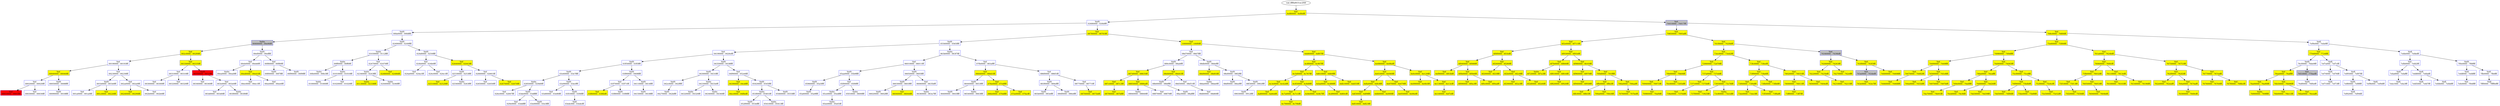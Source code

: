 /* Pid:   4332 */
digraph processtree {
graph [rankdir = "TB"];
vad_fffffa8031ac2f48 -> vad_fffffa80335d01b0
vad_fffffa80335d01b0 [label = "{ Vad \n6ef80000 - 6ef8dfff }"shape = "record" color = "blue" style = "filled" fillcolor = "yellow"];
vad_fffffa80335d01b0 -> vad_fffffa803264e540
vad_fffffa803264e540 [label = "{ VadS\n02680000 - 026bffff }"shape = "record" color = "blue" style = "filled" fillcolor = "white"];
vad_fffffa803264e540 -> vad_fffffa80331302c0
vad_fffffa80331302c0 [label = "{ VadS\n00fa0000 - 00fdffff }"shape = "record" color = "blue" style = "filled" fillcolor = "white"];
vad_fffffa80331302c0 -> vad_fffffa80315e52a0
vad_fffffa80315e52a0 [label = "{ Vadm\n00400000 - 00e96fff }"shape = "record" color = "blue" style = "filled" fillcolor = "gray"];
vad_fffffa80315e52a0 -> vad_fffffa80316a3010
vad_fffffa80316a3010 [label = "{ Vad \n002c0000 - 002f0fff }"shape = "record" color = "blue" style = "filled" fillcolor = "yellow"];
vad_fffffa80316a3010 -> vad_fffffa8031857420
vad_fffffa8031857420 [label = "{ Vad \n00190000 - 00193fff }"shape = "record" color = "blue" style = "filled" fillcolor = "white"];
vad_fffffa8031857420 -> vad_fffffa80326f36c0
vad_fffffa80326f36c0 [label = "{ Vad \n00040000 - 00040fff }"shape = "record" color = "blue" style = "filled" fillcolor = "yellow"];
vad_fffffa80326f36c0 -> vad_fffffa803143fb50
vad_fffffa803143fb50 [label = "{ Vad \n00020000 - 00020fff }"shape = "record" color = "blue" style = "filled" fillcolor = "white"];
vad_fffffa803143fb50 -> vad_fffffa803208b340
vad_fffffa803208b340 [label = "{ Vad \n00010000 - 0001ffff }"shape = "record" color = "blue" style = "filled" fillcolor = "red"];
vad_fffffa803143fb50 -> vad_fffffa803217d8a0
vad_fffffa803217d8a0 [label = "{ Vad \n00030000 - 00030fff }"shape = "record" color = "blue" style = "filled" fillcolor = "white"];
vad_fffffa80326f36c0 -> vad_fffffa80328dbab0
vad_fffffa80328dbab0 [label = "{ VadS\n00050000 - 0008ffff }"shape = "record" color = "blue" style = "filled" fillcolor = "white"];
vad_fffffa80328dbab0 -> vad_fffffa80325c2530
vad_fffffa80325c2530 [label = "{ VadS\n00090000 - 0018ffff }"shape = "record" color = "blue" style = "filled" fillcolor = "white"];
vad_fffffa8031857420 -> vad_fffffa80327c6010
vad_fffffa80327c6010 [label = "{ Vad \n00230000 - 00230fff }"shape = "record" color = "blue" style = "filled" fillcolor = "white"];
vad_fffffa80327c6010 -> vad_fffffa8031489ca0
vad_fffffa8031489ca0 [label = "{ VadS\n001b0000 - 001b0fff }"shape = "record" color = "blue" style = "filled" fillcolor = "white"];
vad_fffffa8031489ca0 -> vad_fffffa803130c140
vad_fffffa803130c140 [label = "{ Vad \n001a0000 - 001a0fff }"shape = "record" color = "blue" style = "filled" fillcolor = "white"];
vad_fffffa8031489ca0 -> vad_fffffa80320cab30
vad_fffffa80320cab30 [label = "{ Vad \n001c0000 - 00226fff }"shape = "record" color = "blue" style = "filled" fillcolor = "yellow"];
vad_fffffa80327c6010 -> vad_fffffa80311cf5f0
vad_fffffa80311cf5f0 [label = "{ Vad \n002a0000 - 002a0fff }"shape = "record" color = "blue" style = "filled" fillcolor = "white"];
vad_fffffa80311cf5f0 -> vad_fffffa80323ca7d0
vad_fffffa80323ca7d0 [label = "{ Vad \n00240000 - 00290fff }"shape = "record" color = "blue" style = "filled" fillcolor = "yellow"];
vad_fffffa80311cf5f0 -> vad_fffffa80317d8970
vad_fffffa80317d8970 [label = "{ Vad \n002b0000 - 002b0fff }"shape = "record" color = "blue" style = "filled" fillcolor = "white"];
vad_fffffa80316a3010 -> vad_fffffa80311adf80
vad_fffffa80311adf80 [label = "{ Vad \n00330000 - 00335fff }"shape = "record" color = "blue" style = "filled" fillcolor = "yellow"];
vad_fffffa80311adf80 -> vad_fffffa8032821f80
vad_fffffa8032821f80 [label = "{ Vad \n00310000 - 00310fff }"shape = "record" color = "blue" style = "filled" fillcolor = "white"];
vad_fffffa8032821f80 -> vad_fffffa803355c9d0
vad_fffffa803355c9d0 [label = "{ Vad \n00300000 - 00300fff }"shape = "record" color = "blue" style = "filled" fillcolor = "white"];
vad_fffffa8032821f80 -> vad_fffffa803326de90
vad_fffffa803326de90 [label = "{ Vad \n00320000 - 00320fff }"shape = "record" color = "blue" style = "filled" fillcolor = "white"];
vad_fffffa80311adf80 -> vad_fffffa803255b2a0
vad_fffffa803255b2a0 [label = "{ VadS\n00350000 - 003cffff }"shape = "record" color = "blue" style = "filled" fillcolor = "red"];
vad_fffffa803255b2a0 -> vad_fffffa8031f10a80
vad_fffffa8031f10a80 [label = "{ Vad \n00340000 - 00340fff }"shape = "record" color = "blue" style = "filled" fillcolor = "white"];
vad_fffffa803255b2a0 -> vad_fffffa803140d660
vad_fffffa803140d660 [label = "{ Vad \n003e0000 - 003e0fff }"shape = "record" color = "blue" style = "filled" fillcolor = "white"];
vad_fffffa803140d660 -> vad_fffffa803146fa60
vad_fffffa803146fa60 [label = "{ Vad \n003d0000 - 003d0fff }"shape = "record" color = "blue" style = "filled" fillcolor = "white"];
vad_fffffa803140d660 -> vad_fffffa80314f8f70
vad_fffffa80314f8f70 [label = "{ Vadm\n003f0000 - 003f0fff }"shape = "record" color = "blue" style = "filled" fillcolor = "white"];
vad_fffffa80315e52a0 -> vad_fffffa80325ef500
vad_fffffa80325ef500 [label = "{ VadS\n00ef0000 - 00efffff }"shape = "record" color = "blue" style = "filled" fillcolor = "white"];
vad_fffffa80325ef500 -> vad_fffffa80337b2bd0
vad_fffffa80337b2bd0 [label = "{ Vad \n00eb0000 - 00eb6fff }"shape = "record" color = "blue" style = "filled" fillcolor = "white"];
vad_fffffa80337b2bd0 -> vad_fffffa803378d280
vad_fffffa803378d280 [label = "{ Vadm\n00ea0000 - 00ea0fff }"shape = "record" color = "blue" style = "filled" fillcolor = "white"];
vad_fffffa80337b2bd0 -> vad_fffffa8032ee7120
vad_fffffa8032ee7120 [label = "{ Vad \n00ed0000 - 00ed1fff }"shape = "record" color = "blue" style = "filled" fillcolor = "yellow"];
vad_fffffa8032ee7120 -> vad_fffffa80323e8010
vad_fffffa80323e8010 [label = "{ Vad \n00ec0000 - 00ec1fff }"shape = "record" color = "blue" style = "filled" fillcolor = "white"];
vad_fffffa8032ee7120 -> vad_fffffa80313f5d50
vad_fffffa80313f5d50 [label = "{ Vad \n00ee0000 - 00ee0fff }"shape = "record" color = "blue" style = "filled" fillcolor = "white"];
vad_fffffa80325ef500 -> vad_fffffa803141d700
vad_fffffa803141d700 [label = "{ Vad \n00f80000 - 00f80fff }"shape = "record" color = "blue" style = "filled" fillcolor = "white"];
vad_fffffa803141d700 -> vad_fffffa80328365a0
vad_fffffa80328365a0 [label = "{ VadS\n00f00000 - 00f7ffff }"shape = "record" color = "blue" style = "filled" fillcolor = "white"];
vad_fffffa803141d700 -> vad_fffffa8031aaf890
vad_fffffa8031aaf890 [label = "{ VadS\n00f90000 - 00f9ffff }"shape = "record" color = "blue" style = "filled" fillcolor = "white"];
vad_fffffa80331302c0 -> vad_fffffa8031e3d260
vad_fffffa8031e3d260 [label = "{ VadS\n02490000 - 0249ffff }"shape = "record" color = "blue" style = "filled" fillcolor = "white"];
vad_fffffa8031e3d260 -> vad_fffffa80321aa500
vad_fffffa80321aa500 [label = "{ Vadm\n01030000 - 0112ffff }"shape = "record" color = "blue" style = "filled" fillcolor = "white"];
vad_fffffa80321aa500 -> vad_fffffa80326b5be0
vad_fffffa80326b5be0 [label = "{ Vadm\n00ff0000 - 00ff0fff }"shape = "record" color = "blue" style = "filled" fillcolor = "white"];
vad_fffffa80326b5be0 -> vad_fffffa8032460230
vad_fffffa8032460230 [label = "{ Vadm\n00fe0000 - 00fe3fff }"shape = "record" color = "blue" style = "filled" fillcolor = "white"];
vad_fffffa80326b5be0 -> vad_fffffa8032b7cb70
vad_fffffa8032b7cb70 [label = "{ Vadm\n01010000 - 01010fff }"shape = "record" color = "blue" style = "filled" fillcolor = "white"];
vad_fffffa8032b7cb70 -> vad_fffffa8032a0acb0
vad_fffffa8032a0acb0 [label = "{ Vadm\n01000000 - 01000fff }"shape = "record" color = "blue" style = "filled" fillcolor = "white"];
vad_fffffa8032b7cb70 -> vad_fffffa80339164f0
vad_fffffa80339164f0 [label = "{ Vad \n01020000 - 01020fff }"shape = "record" color = "blue" style = "filled" fillcolor = "white"];
vad_fffffa80321aa500 -> vad_fffffa8032022c30
vad_fffffa8032022c30 [label = "{ Vad \n02470000 - 02470fff }"shape = "record" color = "blue" style = "filled" fillcolor = "white"];
vad_fffffa8032022c30 -> vad_fffffa80333cd350
vad_fffffa80333cd350 [label = "{ Vadm\n02340000 - 0243ffff }"shape = "record" color = "blue" style = "filled" fillcolor = "white"];
vad_fffffa80333cd350 -> vad_fffffa80323e2d60
vad_fffffa80323e2d60 [label = "{ Vadm\n01130000 - 02338fff }"shape = "record" color = "blue" style = "filled" fillcolor = "yellow"];
vad_fffffa80333cd350 -> vad_fffffa8033290dd0
vad_fffffa8033290dd0 [label = "{ Vadm\n02440000 - 0246ffff }"shape = "record" color = "blue" style = "filled" fillcolor = "white"];
vad_fffffa8032022c30 -> vad_fffffa8031209680
vad_fffffa8031209680 [label = "{ Vad \n02480000 - 02486fff }"shape = "record" color = "blue" style = "filled" fillcolor = "yellow"];
vad_fffffa8031e3d260 -> vad_fffffa803179df30
vad_fffffa803179df30 [label = "{ VadS\n024d0000 - 0250ffff }"shape = "record" color = "blue" style = "filled" fillcolor = "white"];
vad_fffffa803179df30 -> vad_fffffa80321800a0
vad_fffffa80321800a0 [label = "{ Vad \n024b0000 - 024b0fff }"shape = "record" color = "blue" style = "filled" fillcolor = "white"];
vad_fffffa80321800a0 -> vad_fffffa80338f0a30
vad_fffffa80338f0a30 [label = "{ Vad \n024a0000 - 024a1fff }"shape = "record" color = "blue" style = "filled" fillcolor = "white"];
vad_fffffa80321800a0 -> vad_fffffa8032180250
vad_fffffa8032180250 [label = "{ Vad \n024c0000 - 024c1fff }"shape = "record" color = "blue" style = "filled" fillcolor = "white"];
vad_fffffa803179df30 -> vad_fffffa80326b4010
vad_fffffa80326b4010 [label = "{ Vad \n02640000 - 02643fff }"shape = "record" color = "blue" style = "filled" fillcolor = "yellow"];
vad_fffffa80326b4010 -> vad_fffffa8031842b70
vad_fffffa8031842b70 [label = "{ VadS\n02530000 - 0253ffff }"shape = "record" color = "blue" style = "filled" fillcolor = "white"];
vad_fffffa8031842b70 -> vad_fffffa8032615170
vad_fffffa8032615170 [label = "{ Vad \n02510000 - 02528fff }"shape = "record" color = "blue" style = "filled" fillcolor = "yellow"];
vad_fffffa8031842b70 -> vad_fffffa8031f00670
vad_fffffa8031f00670 [label = "{ Vadm\n02540000 - 0263ffff }"shape = "record" color = "blue" style = "filled" fillcolor = "white"];
vad_fffffa80326b4010 -> vad_fffffa8032180010
vad_fffffa8032180010 [label = "{ Vad \n02660000 - 02661fff }"shape = "record" color = "blue" style = "filled" fillcolor = "white"];
vad_fffffa8032180010 -> vad_fffffa80318543b0
vad_fffffa80318543b0 [label = "{ Vad \n02650000 - 02650fff }"shape = "record" color = "blue" style = "filled" fillcolor = "white"];
vad_fffffa8032180010 -> vad_fffffa8031ae9560
vad_fffffa8031ae9560 [label = "{ Vad \n02670000 - 02670fff }"shape = "record" color = "blue" style = "filled" fillcolor = "yellow"];
vad_fffffa803264e540 -> vad_fffffa8033377e60
vad_fffffa8033377e60 [label = "{ Vad \n08780000 - 08783fff }"shape = "record" color = "blue" style = "filled" fillcolor = "yellow"];
vad_fffffa8033377e60 -> vad_fffffa803336ba90
vad_fffffa803336ba90 [label = "{ VadS\n05560000 - 0565ffff }"shape = "record" color = "blue" style = "filled" fillcolor = "white"];
vad_fffffa803336ba90 -> vad_fffffa8032f0a710
vad_fffffa8032f0a710 [label = "{ Vad \n04190000 - 0426efff }"shape = "record" color = "blue" style = "filled" fillcolor = "white"];
vad_fffffa8032f0a710 -> vad_fffffa8031e53a50
vad_fffffa8031e53a50 [label = "{ VadS\n03f50000 - 03f5ffff }"shape = "record" color = "blue" style = "filled" fillcolor = "white"];
vad_fffffa8031e53a50 -> vad_fffffa8032741500
vad_fffffa8032741500 [label = "{ VadS\n03e40000 - 03e7ffff }"shape = "record" color = "blue" style = "filled" fillcolor = "white"];
vad_fffffa8032741500 -> vad_fffffa8033962640
vad_fffffa8033962640 [label = "{ Vadm\n02850000 - 029d0fff }"shape = "record" color = "blue" style = "filled" fillcolor = "white"];
vad_fffffa8033962640 -> vad_fffffa8031ff3700
vad_fffffa8031ff3700 [label = "{ Vad \n026c0000 - 02847fff }"shape = "record" color = "blue" style = "filled" fillcolor = "white"];
vad_fffffa8033962640 -> vad_fffffa803208a560
vad_fffffa803208a560 [label = "{ VadS\n03de0000 - 03dfffff }"shape = "record" color = "blue" style = "filled" fillcolor = "white"];
vad_fffffa803208a560 -> vad_fffffa803273b440
vad_fffffa803273b440 [label = "{ Vad \n029e0000 - 03ddffff }"shape = "record" color = "blue" style = "filled" fillcolor = "white"];
vad_fffffa803208a560 -> vad_fffffa80326b7860
vad_fffffa80326b7860 [label = "{ VadS\n03e00000 - 03e3ffff }"shape = "record" color = "blue" style = "filled" fillcolor = "white"];
vad_fffffa8032741500 -> vad_fffffa803277a660
vad_fffffa803277a660 [label = "{ VadS\n03e90000 - 03ecffff }"shape = "record" color = "blue" style = "filled" fillcolor = "white"];
vad_fffffa803277a660 -> vad_fffffa80334b67b0
vad_fffffa80334b67b0 [label = "{ Vad \n03e80000 - 03e80fff }"shape = "record" color = "blue" style = "filled" fillcolor = "white"];
vad_fffffa803277a660 -> vad_fffffa8033356110
vad_fffffa8033356110 [label = "{ VadS\n03f10000 - 03f4ffff }"shape = "record" color = "blue" style = "filled" fillcolor = "white"];
vad_fffffa8033356110 -> vad_fffffa80334acf70
vad_fffffa80334acf70 [label = "{ Vadl\n03edc000 - 03edcfff }"shape = "record" color = "blue" style = "filled" fillcolor = "white"];
vad_fffffa8031e53a50 -> vad_fffffa8032042070
vad_fffffa8032042070 [label = "{ VadS\n03f90000 - 0408ffff }"shape = "record" color = "blue" style = "filled" fillcolor = "white"];
vad_fffffa8032042070 -> vad_fffffa8031ae79d0
vad_fffffa8031ae79d0 [label = "{ Vad \n03f70000 - 03f71fff }"shape = "record" color = "blue" style = "filled" fillcolor = "white"];
vad_fffffa8031ae79d0 -> vad_fffffa8031209c20
vad_fffffa8031209c20 [label = "{ Vad \n03f60000 - 03f6bfff }"shape = "record" color = "blue" style = "filled" fillcolor = "yellow"];
vad_fffffa8031ae79d0 -> vad_fffffa80331ef890
vad_fffffa80331ef890 [label = "{ VadS\n03f80000 - 03f8ffff }"shape = "record" color = "blue" style = "filled" fillcolor = "white"];
vad_fffffa8032042070 -> vad_fffffa80315f7740
vad_fffffa80315f7740 [label = "{ VadS\n04110000 - 0414ffff }"shape = "record" color = "blue" style = "filled" fillcolor = "white"];
vad_fffffa80315f7740 -> vad_fffffa80323d88b0
vad_fffffa80323d88b0 [label = "{ VadS\n04150000 - 0418ffff }"shape = "record" color = "blue" style = "filled" fillcolor = "white"];
vad_fffffa8032f0a710 -> vad_fffffa8032430520
vad_fffffa8032430520 [label = "{ VadS\n04350000 - 0438ffff }"shape = "record" color = "blue" style = "filled" fillcolor = "white"];
vad_fffffa8032430520 -> vad_fffffa80328e9130
vad_fffffa80328e9130 [label = "{ VadS\n04300000 - 0431ffff }"shape = "record" color = "blue" style = "filled" fillcolor = "white"];
vad_fffffa80328e9130 -> vad_fffffa8031821380
vad_fffffa8031821380 [label = "{ VadS\n042c0000 - 042fffff }"shape = "record" color = "blue" style = "filled" fillcolor = "white"];
vad_fffffa8031821380 -> vad_fffffa8032825fc0
vad_fffffa8032825fc0 [label = "{ VadS\n04270000 - 042bffff }"shape = "record" color = "blue" style = "filled" fillcolor = "white"];
vad_fffffa80328e9130 -> vad_fffffa80321b8520
vad_fffffa80321b8520 [label = "{ Vadm\n04330000 - 0433efff }"shape = "record" color = "blue" style = "filled" fillcolor = "white"];
vad_fffffa80321b8520 -> vad_fffffa80325e0620
vad_fffffa80325e0620 [label = "{ Vadm\n04320000 - 04320fff }"shape = "record" color = "blue" style = "filled" fillcolor = "white"];
vad_fffffa80321b8520 -> vad_fffffa8031aca530
vad_fffffa8031aca530 [label = "{ Vadm\n04340000 - 04340fff }"shape = "record" color = "blue" style = "filled" fillcolor = "white"];
vad_fffffa8032430520 -> vad_fffffa8033937890
vad_fffffa8033937890 [label = "{ Vad \n04f90000 - 052e6fff }"shape = "record" color = "blue" style = "filled" fillcolor = "white"];
vad_fffffa8033937890 -> vad_fffffa8033f849d0
vad_fffffa8033f849d0 [label = "{ Vad \n04390000 - 04cbffff }"shape = "record" color = "blue" style = "filled" fillcolor = "yellow"];
vad_fffffa8033f849d0 -> vad_fffffa8032178160
vad_fffffa8032178160 [label = "{ Vad \n04cc0000 - 04f8efff }"shape = "record" color = "blue" style = "filled" fillcolor = "yellow"];
vad_fffffa8033937890 -> vad_fffffa80332f2d00
vad_fffffa80332f2d00 [label = "{ VadS\n05420000 - 0545ffff }"shape = "record" color = "blue" style = "filled" fillcolor = "white"];
vad_fffffa80332f2d00 -> vad_fffffa80327c4a60
vad_fffffa80327c4a60 [label = "{ Vadm\n053f0000 - 05401fff }"shape = "record" color = "blue" style = "filled" fillcolor = "white"];
vad_fffffa80327c4a60 -> vad_fffffa803100bba0
vad_fffffa803100bba0 [label = "{ VadS\n052f0000 - 053effff }"shape = "record" color = "blue" style = "filled" fillcolor = "white"];
vad_fffffa80327c4a60 -> vad_fffffa8031e9be10
vad_fffffa8031e9be10 [label = "{ Vadm\n05410000 - 05413fff }"shape = "record" color = "blue" style = "filled" fillcolor = "white"];
vad_fffffa80332f2d00 -> vad_fffffa80332beca0
vad_fffffa80332beca0 [label = "{ VadS\n05460000 - 0555ffff }"shape = "record" color = "blue" style = "filled" fillcolor = "white"];
vad_fffffa803336ba90 -> vad_fffffa803203b380
vad_fffffa803203b380 [label = "{ Vadm\n063b0000 - 063f7fff }"shape = "record" color = "blue" style = "filled" fillcolor = "white"];
vad_fffffa803203b380 -> vad_fffffa8031ae7940
vad_fffffa8031ae7940 [label = "{ Vad \n06010000 - 06011fff }"shape = "record" color = "blue" style = "filled" fillcolor = "white"];
vad_fffffa8031ae7940 -> vad_fffffa8031f0f3c0
vad_fffffa8031f0f3c0 [label = "{ VadS\n05aa0000 - 05b9ffff }"shape = "record" color = "blue" style = "filled" fillcolor = "white"];
vad_fffffa8031f0f3c0 -> vad_fffffa8032572840
vad_fffffa8032572840 [label = "{ VadS\n05960000 - 05a5ffff }"shape = "record" color = "blue" style = "filled" fillcolor = "white"];
vad_fffffa8032572840 -> vad_fffffa8032972be0
vad_fffffa8032972be0 [label = "{ VadS\n05a60000 - 05a9ffff }"shape = "record" color = "blue" style = "filled" fillcolor = "white"];
vad_fffffa8031f0f3c0 -> vad_fffffa80320f7510
vad_fffffa80320f7510 [label = "{ Vad \n05f00000 - 05f0ffff }"shape = "record" color = "blue" style = "filled" fillcolor = "white"];
vad_fffffa80320f7510 -> vad_fffffa8033291090
vad_fffffa8033291090 [label = "{ Vadm\n05ce0000 - 05edffff }"shape = "record" color = "blue" style = "filled" fillcolor = "white"];
vad_fffffa8033291090 -> vad_fffffa8032473d30
vad_fffffa8032473d30 [label = "{ Vadm\n05ee0000 - 05ef1fff }"shape = "record" color = "blue" style = "filled" fillcolor = "white"];
vad_fffffa80320f7510 -> vad_fffffa80326ab690
vad_fffffa80326ab690 [label = "{ Vadm\n05f10000 - 0600ffff }"shape = "record" color = "blue" style = "filled" fillcolor = "white"];
vad_fffffa8031ae7940 -> vad_fffffa80326d3190
vad_fffffa80326d3190 [label = "{ VadS\n06050000 - 0605ffff }"shape = "record" color = "blue" style = "filled" fillcolor = "white"];
vad_fffffa80326d3190 -> vad_fffffa80324296e0
vad_fffffa80324296e0 [label = "{ VadS\n06030000 - 0603ffff }"shape = "record" color = "blue" style = "filled" fillcolor = "white"];
vad_fffffa80324296e0 -> vad_fffffa8033441d50
vad_fffffa8033441d50 [label = "{ VadS\n06020000 - 0602ffff }"shape = "record" color = "blue" style = "filled" fillcolor = "white"];
vad_fffffa80324296e0 -> vad_fffffa80315bbb50
vad_fffffa80315bbb50 [label = "{ Vad \n06040000 - 06044fff }"shape = "record" color = "blue" style = "filled" fillcolor = "yellow"];
vad_fffffa80326d3190 -> vad_fffffa8033823c60
vad_fffffa8033823c60 [label = "{ Vad \n06060000 - 0635bfff }"shape = "record" color = "blue" style = "filled" fillcolor = "white"];
vad_fffffa8033823c60 -> vad_fffffa803117e010
vad_fffffa803117e010 [label = "{ Vadm\n06360000 - 063a7fff }"shape = "record" color = "blue" style = "filled" fillcolor = "white"];
vad_fffffa803203b380 -> vad_fffffa8033923640
vad_fffffa8033923640 [label = "{ Vad \n07fb0000 - 083affff }"shape = "record" color = "blue" style = "filled" fillcolor = "white"];
vad_fffffa8033923640 -> vad_fffffa8031aabd30
vad_fffffa8031aabd30 [label = "{ Vad \n06640000 - 066d1fff }"shape = "record" color = "blue" style = "filled" fillcolor = "yellow"];
vad_fffffa8031aabd30 -> vad_fffffa80326e9640
vad_fffffa80326e9640 [label = "{ VadS\n06440000 - 0653ffff }"shape = "record" color = "blue" style = "filled" fillcolor = "white"];
vad_fffffa80326e9640 -> vad_fffffa80331b9cd0
vad_fffffa80331b9cd0 [label = "{ VadS\n06400000 - 0643ffff }"shape = "record" color = "blue" style = "filled" fillcolor = "white"];
vad_fffffa80326e9640 -> vad_fffffa803274e870
vad_fffffa803274e870 [label = "{ Vadm\n06540000 - 0663ffff }"shape = "record" color = "blue" style = "filled" fillcolor = "white"];
vad_fffffa8031aabd30 -> vad_fffffa8032170da0
vad_fffffa8032170da0 [label = "{ Vad \n076e0000 - 07edffff }"shape = "record" color = "blue" style = "filled" fillcolor = "yellow"];
vad_fffffa8032170da0 -> vad_fffffa8032170e30
vad_fffffa8032170e30 [label = "{ Vad \n066e0000 - 076dffff }"shape = "record" color = "blue" style = "filled" fillcolor = "yellow"];
vad_fffffa8032170da0 -> vad_fffffa8032170d10
vad_fffffa8032170d10 [label = "{ Vad \n07ee0000 - 07facfff }"shape = "record" color = "blue" style = "filled" fillcolor = "yellow"];
vad_fffffa8033923640 -> vad_fffffa8032475cf0
vad_fffffa8032475cf0 [label = "{ Vad \n086f0000 - 086f1fff }"shape = "record" color = "blue" style = "filled" fillcolor = "white"];
vad_fffffa8032475cf0 -> vad_fffffa8031720c60
vad_fffffa8031720c60 [label = "{ VadS\n083f0000 - 084effff }"shape = "record" color = "blue" style = "filled" fillcolor = "white"];
vad_fffffa8031720c60 -> vad_fffffa80331f3840
vad_fffffa80331f3840 [label = "{ VadS\n083b0000 - 083effff }"shape = "record" color = "blue" style = "filled" fillcolor = "white"];
vad_fffffa8031720c60 -> vad_fffffa8031adda60
vad_fffffa8031adda60 [label = "{ VadS\n084f0000 - 086effff }"shape = "record" color = "blue" style = "filled" fillcolor = "white"];
vad_fffffa8032475cf0 -> vad_fffffa8031e5ac00
vad_fffffa8031e5ac00 [label = "{ Vad \n08770000 - 08771fff }"shape = "record" color = "blue" style = "filled" fillcolor = "white"];
vad_fffffa8031e5ac00 -> vad_fffffa80325cde50
vad_fffffa80325cde50 [label = "{ Vad \n08700000 - 0875bfff }"shape = "record" color = "blue" style = "filled" fillcolor = "yellow"];
vad_fffffa8033377e60 -> vad_fffffa8033398260
vad_fffffa8033398260 [label = "{ Vad \n10000000 - 100f0fff }"shape = "record" color = "blue" style = "filled" fillcolor = "yellow"];
vad_fffffa8033398260 -> vad_fffffa8031f17e50
vad_fffffa8031f17e50 [label = "{ Vad \n08d70000 - 08d7ffff }"shape = "record" color = "blue" style = "filled" fillcolor = "white"];
vad_fffffa8031f17e50 -> vad_fffffa8031ac1430
vad_fffffa8031ac1430 [label = "{ VadS\n089c0000 - 08abffff }"shape = "record" color = "blue" style = "filled" fillcolor = "white"];
vad_fffffa8031ac1430 -> vad_fffffa80320e1860
vad_fffffa80320e1860 [label = "{ Vad \n087d0000 - 08835fff }"shape = "record" color = "blue" style = "filled" fillcolor = "yellow"];
vad_fffffa80320e1860 -> vad_fffffa8031adb0e0
vad_fffffa8031adb0e0 [label = "{ Vad \n087c0000 - 087c3fff }"shape = "record" color = "blue" style = "filled" fillcolor = "yellow"];
vad_fffffa8031adb0e0 -> vad_fffffa80324b2160
vad_fffffa80324b2160 [label = "{ Vad \n08790000 - 087bffff }"shape = "record" color = "blue" style = "filled" fillcolor = "yellow"];
vad_fffffa80320e1860 -> vad_fffffa80338137a0
vad_fffffa80338137a0 [label = "{ Vad \n08850000 - 0886afff }"shape = "record" color = "blue" style = "filled" fillcolor = "yellow"];
vad_fffffa80338137a0 -> vad_fffffa80316d0590
vad_fffffa80316d0590 [label = "{ Vadm\n08840000 - 08840fff }"shape = "record" color = "blue" style = "filled" fillcolor = "white"];
vad_fffffa80338137a0 -> vad_fffffa803257f760
vad_fffffa803257f760 [label = "{ Vad \n08870000 - 08870fff }"shape = "record" color = "blue" style = "filled" fillcolor = "white"];
vad_fffffa8031ac1430 -> vad_fffffa803145c4c0
vad_fffffa803145c4c0 [label = "{ Vad \n08d40000 - 08d41fff }"shape = "record" color = "blue" style = "filled" fillcolor = "yellow"];
vad_fffffa803145c4c0 -> vad_fffffa803326d7a0
vad_fffffa803326d7a0 [label = "{ VadS\n08b00000 - 08bfffff }"shape = "record" color = "blue" style = "filled" fillcolor = "white"];
vad_fffffa803326d7a0 -> vad_fffffa8031603960
vad_fffffa8031603960 [label = "{ VadS\n08ac0000 - 08afffff }"shape = "record" color = "blue" style = "filled" fillcolor = "white"];
vad_fffffa803145c4c0 -> vad_fffffa80320a6520
vad_fffffa80320a6520 [label = "{ Vad \n08d50000 - 08d51fff }"shape = "record" color = "blue" style = "filled" fillcolor = "white"];
vad_fffffa80320a6520 -> vad_fffffa803180d750
vad_fffffa803180d750 [label = "{ Vad \n08d60000 - 08d60fff }"shape = "record" color = "blue" style = "filled" fillcolor = "white"];
vad_fffffa8031f17e50 -> vad_fffffa8032559bb0
vad_fffffa8032559bb0 [label = "{ VadS\n08db0000 - 08deffff }"shape = "record" color = "blue" style = "filled" fillcolor = "white"];
vad_fffffa8032559bb0 -> vad_fffffa8033488d80
vad_fffffa8033488d80 [label = "{ Vad \n08d90000 - 08d93fff }"shape = "record" color = "blue" style = "filled" fillcolor = "yellow"];
vad_fffffa8033488d80 -> vad_fffffa8033428ee0
vad_fffffa8033428ee0 [label = "{ Vadm\n08da0000 - 08da0fff }"shape = "record" color = "blue" style = "filled" fillcolor = "white"];
vad_fffffa8032559bb0 -> vad_fffffa8033914520
vad_fffffa8033914520 [label = "{ VadS\n08ef0000 - 08f2ffff }"shape = "record" color = "blue" style = "filled" fillcolor = "white"];
vad_fffffa8033914520 -> vad_fffffa8033156760
vad_fffffa8033156760 [label = "{ VadS\n08df0000 - 08eeffff }"shape = "record" color = "blue" style = "filled" fillcolor = "white"];
vad_fffffa8033914520 -> vad_fffffa8033847310
vad_fffffa8033847310 [label = "{ VadS\n08f30000 - 0902ffff }"shape = "record" color = "blue" style = "filled" fillcolor = "white"];
vad_fffffa8033847310 -> vad_fffffa80321214e0
vad_fffffa80321214e0 [label = "{ VadS\n09030000 - 0912ffff }"shape = "record" color = "blue" style = "filled" fillcolor = "white"];
vad_fffffa8033398260 -> vad_fffffa80331b8890
vad_fffffa80331b8890 [label = "{ Vad \n6dd60000 - 6df07fff }"shape = "record" color = "blue" style = "filled" fillcolor = "yellow"];
vad_fffffa80331b8890 -> vad_fffffa80320af560
vad_fffffa80320af560 [label = "{ Vad \n6c8f0000 - 6c907fff }"shape = "record" color = "blue" style = "filled" fillcolor = "yellow"];
vad_fffffa80320af560 -> vad_fffffa803365d160
vad_fffffa803365d160 [label = "{ Vad \n6c5d0000 - 6c767fff }"shape = "record" color = "blue" style = "filled" fillcolor = "yellow"];
vad_fffffa803365d160 -> vad_fffffa8032824e20
vad_fffffa8032824e20 [label = "{ Vad \n6c3e0000 - 6c42dfff }"shape = "record" color = "blue" style = "filled" fillcolor = "yellow"];
vad_fffffa8032824e20 -> vad_fffffa8033049a60
vad_fffffa8033049a60 [label = "{ Vad \n4a800000 - 4a8ebfff }"shape = "record" color = "blue" style = "filled" fillcolor = "yellow"];
vad_fffffa803365d160 -> vad_fffffa80315f9d70
vad_fffffa80315f9d70 [label = "{ Vad \n6c850000 - 6c8d8fff }"shape = "record" color = "blue" style = "filled" fillcolor = "yellow"];
vad_fffffa80315f9d70 -> vad_fffffa80315e9cb0
vad_fffffa80315e9cb0 [label = "{ Vad \n6c7a0000 - 6c7c1fff }"shape = "record" color = "blue" style = "filled" fillcolor = "yellow"];
vad_fffffa80315e9cb0 -> vad_fffffa803206c290
vad_fffffa803206c290 [label = "{ Vad \n6c790000 - 6c79bfff }"shape = "record" color = "blue" style = "filled" fillcolor = "yellow"];
vad_fffffa80315f9d70 -> vad_fffffa8031e971d0
vad_fffffa8031e971d0 [label = "{ Vad \n6c8e0000 - 6c8e7fff }"shape = "record" color = "blue" style = "filled" fillcolor = "yellow"];
vad_fffffa80320af560 -> vad_fffffa80324afa50
vad_fffffa80324afa50 [label = "{ Vad \n6d610000 - 6db0ffff }"shape = "record" color = "blue" style = "filled" fillcolor = "yellow"];
vad_fffffa80324afa50 -> vad_fffffa803219c2d0
vad_fffffa803219c2d0 [label = "{ Vad \n6cba0000 - 6cd88fff }"shape = "record" color = "blue" style = "filled" fillcolor = "yellow"];
vad_fffffa803219c2d0 -> vad_fffffa80320c6330
vad_fffffa80320c6330 [label = "{ Vad \n6cd90000 - 6d60cfff }"shape = "record" color = "blue" style = "filled" fillcolor = "yellow"];
vad_fffffa80324afa50 -> vad_fffffa80324afae0
vad_fffffa80324afae0 [label = "{ Vad \n6db10000 - 6dd55fff }"shape = "record" color = "blue" style = "filled" fillcolor = "yellow"];
vad_fffffa80331b8890 -> vad_fffffa80320b2100
vad_fffffa80320b2100 [label = "{ Vad \n6e080000 - 6e08afff }"shape = "record" color = "blue" style = "filled" fillcolor = "yellow"];
vad_fffffa80320b2100 -> vad_fffffa80320d4d90
vad_fffffa80320d4d90 [label = "{ Vad \n6e010000 - 6e040fff }"shape = "record" color = "blue" style = "filled" fillcolor = "yellow"];
vad_fffffa80320d4d90 -> vad_fffffa803209ca70
vad_fffffa803209ca70 [label = "{ Vad \n6dfa0000 - 6dfc8fff }"shape = "record" color = "blue" style = "filled" fillcolor = "yellow"];
vad_fffffa803209ca70 -> vad_fffffa8033904ea0
vad_fffffa8033904ea0 [label = "{ Vad \n6df30000 - 6df9ffff }"shape = "record" color = "blue" style = "filled" fillcolor = "yellow"];
vad_fffffa8033904ea0 -> vad_fffffa803212d500
vad_fffffa803212d500 [label = "{ Vad \n6df10000 - 6df23fff }"shape = "record" color = "blue" style = "filled" fillcolor = "yellow"];
vad_fffffa803209ca70 -> vad_fffffa8031800570
vad_fffffa8031800570 [label = "{ Vad \n6dfd0000 - 6e000fff }"shape = "record" color = "blue" style = "filled" fillcolor = "yellow"];
vad_fffffa80320d4d90 -> vad_fffffa803201a250
vad_fffffa803201a250 [label = "{ Vad \n6e070000 - 6e079fff }"shape = "record" color = "blue" style = "filled" fillcolor = "yellow"];
vad_fffffa803201a250 -> vad_fffffa80315f64e0
vad_fffffa80315f64e0 [label = "{ Vad \n6e050000 - 6e06efff }"shape = "record" color = "blue" style = "filled" fillcolor = "yellow"];
vad_fffffa80320b2100 -> vad_fffffa80331ef350
vad_fffffa80331ef350 [label = "{ Vad \n6e0c0000 - 6e120fff }"shape = "record" color = "blue" style = "filled" fillcolor = "yellow"];
vad_fffffa80331ef350 -> vad_fffffa803217e650
vad_fffffa803217e650 [label = "{ Vad \n6e090000 - 6e0b5fff }"shape = "record" color = "blue" style = "filled" fillcolor = "yellow"];
vad_fffffa80331ef350 -> vad_fffffa80320d4410
vad_fffffa80320d4410 [label = "{ Vad \n6e130000 - 6e13cfff }"shape = "record" color = "blue" style = "filled" fillcolor = "yellow"];
vad_fffffa80320d4410 -> vad_fffffa80321636f0
vad_fffffa80321636f0 [label = "{ Vad \n6e140000 - 6ef7efff }"shape = "record" color = "blue" style = "filled" fillcolor = "yellow"];
vad_fffffa80335d01b0 -> vad_fffffa8032199130
vad_fffffa8032199130 [label = "{ Vad \n74410000 - 74417fff }"shape = "record" color = "blue" style = "filled" fillcolor = "gray"];
vad_fffffa8032199130 -> vad_fffffa8031ad4f80
vad_fffffa8031ad4f80 [label = "{ Vad \n70850000 - 7093afff }"shape = "record" color = "blue" style = "filled" fillcolor = "yellow"];
vad_fffffa8031ad4f80 -> vad_fffffa80316f39e0
vad_fffffa80316f39e0 [label = "{ Vad \n6f2e0000 - 6f711fff }"shape = "record" color = "blue" style = "filled" fillcolor = "yellow"];
vad_fffffa80316f39e0 -> vad_fffffa80338a4160
vad_fffffa80338a4160 [label = "{ Vad \n6f0f0000 - 6f1fefff }"shape = "record" color = "blue" style = "filled" fillcolor = "yellow"];
vad_fffffa80338a4160 -> vad_fffffa8033921df0
vad_fffffa8033921df0 [label = "{ Vad \n6f040000 - 6f088fff }"shape = "record" color = "blue" style = "filled" fillcolor = "yellow"];
vad_fffffa8033921df0 -> vad_fffffa803253de10
vad_fffffa803253de10 [label = "{ Vad \n6ef90000 - 6f03bfff }"shape = "record" color = "blue" style = "filled" fillcolor = "yellow"];
vad_fffffa8033921df0 -> vad_fffffa8033921f80
vad_fffffa8033921f80 [label = "{ Vad \n6f0b0000 - 6f0b6fff }"shape = "record" color = "blue" style = "filled" fillcolor = "yellow"];
vad_fffffa8033921f80 -> vad_fffffa8031864750
vad_fffffa8031864750 [label = "{ Vad \n6f090000 - 6f0a3fff }"shape = "record" color = "blue" style = "filled" fillcolor = "yellow"];
vad_fffffa8033921f80 -> vad_fffffa80316be4b0
vad_fffffa80316be4b0 [label = "{ Vad \n6f0c0000 - 6f0eafff }"shape = "record" color = "blue" style = "filled" fillcolor = "yellow"];
vad_fffffa80338a4160 -> vad_fffffa80320f5890
vad_fffffa80320f5890 [label = "{ Vad \n6f260000 - 6f280fff }"shape = "record" color = "blue" style = "filled" fillcolor = "yellow"];
vad_fffffa80320f5890 -> vad_fffffa8033951ec0
vad_fffffa8033951ec0 [label = "{ Vad \n6f200000 - 6f25ffff }"shape = "record" color = "blue" style = "filled" fillcolor = "yellow"];
vad_fffffa80320f5890 -> vad_fffffa803208a430
vad_fffffa803208a430 [label = "{ Vad \n6f2b0000 - 6f2c8fff }"shape = "record" color = "blue" style = "filled" fillcolor = "yellow"];
vad_fffffa803208a430 -> vad_fffffa80325747d0
vad_fffffa80325747d0 [label = "{ Vad \n6f290000 - 6f2a3fff }"shape = "record" color = "blue" style = "filled" fillcolor = "yellow"];
vad_fffffa803208a430 -> vad_fffffa8033874b40
vad_fffffa8033874b40 [label = "{ Vad \n6f2d0000 - 6f2d4fff }"shape = "record" color = "blue" style = "filled" fillcolor = "yellow"];
vad_fffffa80316f39e0 -> vad_fffffa803212bc70
vad_fffffa803212bc70 [label = "{ Vad \n6f930000 - 6f93efff }"shape = "record" color = "blue" style = "filled" fillcolor = "yellow"];
vad_fffffa803212bc70 -> vad_fffffa8031690f80
vad_fffffa8031690f80 [label = "{ Vad \n6f7b0000 - 6f800fff }"shape = "record" color = "blue" style = "filled" fillcolor = "yellow"];
vad_fffffa8031690f80 -> vad_fffffa8033907580
vad_fffffa8033907580 [label = "{ Vadm\n6f720000 - 6f7a3fff }"shape = "record" color = "blue" style = "filled" fillcolor = "yellow"];
vad_fffffa8031690f80 -> vad_fffffa803207e9d0
vad_fffffa803207e9d0 [label = "{ Vad \n6f810000 - 6f816fff }"shape = "record" color = "blue" style = "filled" fillcolor = "yellow"];
vad_fffffa803207e9d0 -> vad_fffffa8032d48930
vad_fffffa8032d48930 [label = "{ Vad \n6f820000 - 6f920fff }"shape = "record" color = "blue" style = "filled" fillcolor = "yellow"];
vad_fffffa803212bc70 -> vad_fffffa8031e26bd0
vad_fffffa8031e26bd0 [label = "{ Vad \n6f980000 - 6fc93fff }"shape = "record" color = "blue" style = "filled" fillcolor = "yellow"];
vad_fffffa8031e26bd0 -> vad_fffffa80324cf830
vad_fffffa80324cf830 [label = "{ Vad \n6f960000 - 6f970fff }"shape = "record" color = "blue" style = "filled" fillcolor = "yellow"];
vad_fffffa80324cf830 -> vad_fffffa80325d6c10
vad_fffffa80325d6c10 [label = "{ Vad \n6f940000 - 6f958fff }"shape = "record" color = "blue" style = "filled" fillcolor = "yellow"];
vad_fffffa8031e26bd0 -> vad_fffffa80316f3770
vad_fffffa80316f3770 [label = "{ Vad \n700d0000 - 701fffff }"shape = "record" color = "blue" style = "filled" fillcolor = "yellow"];
vad_fffffa80316f3770 -> vad_fffffa803356ed20
vad_fffffa803356ed20 [label = "{ Vad \n6ffe0000 - 6ffecfff }"shape = "record" color = "blue" style = "filled" fillcolor = "yellow"];
vad_fffffa803356ed20 -> vad_fffffa80334828d0
vad_fffffa80334828d0 [label = "{ Vad \n6ffc0000 - 6ffd1fff }"shape = "record" color = "blue" style = "filled" fillcolor = "yellow"];
vad_fffffa803356ed20 -> vad_fffffa80325c5720
vad_fffffa80325c5720 [label = "{ Vad \n700a0000 - 700c0fff }"shape = "record" color = "blue" style = "filled" fillcolor = "yellow"];
vad_fffffa80316f3770 -> vad_fffffa80324db010
vad_fffffa80324db010 [label = "{ Vad \n706a0000 - 706aafff }"shape = "record" color = "blue" style = "filled" fillcolor = "yellow"];
vad_fffffa80324db010 -> vad_fffffa80326150e0
vad_fffffa80326150e0 [label = "{ Vad \n70760000 - 707befff }"shape = "record" color = "blue" style = "filled" fillcolor = "yellow"];
vad_fffffa8031ad4f80 -> vad_fffffa8032a0ab90
vad_fffffa8032a0ab90 [label = "{ Vad \n741f0000 - 7420bfff }"shape = "record" color = "blue" style = "filled" fillcolor = "yellow"];
vad_fffffa8032a0ab90 -> vad_fffffa803358e730
vad_fffffa803358e730 [label = "{ Vad \n73ec0000 - 73ed2fff }"shape = "record" color = "blue" style = "filled" fillcolor = "yellow"];
vad_fffffa803358e730 -> vad_fffffa80311b66e0
vad_fffffa80311b66e0 [label = "{ Vad \n72060000 - 72d70fff }"shape = "record" color = "blue" style = "filled" fillcolor = "yellow"];
vad_fffffa80311b66e0 -> vad_fffffa8032499b70
vad_fffffa8032499b70 [label = "{ Vad \n70b00000 - 70bf4fff }"shape = "record" color = "blue" style = "filled" fillcolor = "yellow"];
vad_fffffa8032499b70 -> vad_fffffa80316577c0
vad_fffffa80316577c0 [label = "{ Vad \n70940000 - 70971fff }"shape = "record" color = "blue" style = "filled" fillcolor = "yellow"];
vad_fffffa80316577c0 -> vad_fffffa803219cd50
vad_fffffa803219cd50 [label = "{ Vad \n70980000 - 70af4fff }"shape = "record" color = "blue" style = "filled" fillcolor = "yellow"];
vad_fffffa8032499b70 -> vad_fffffa803237f6d0
vad_fffffa803237f6d0 [label = "{ Vad \n70c00000 - 7205dfff }"shape = "record" color = "blue" style = "filled" fillcolor = "yellow"];
vad_fffffa80311b66e0 -> vad_fffffa8032057a50
vad_fffffa8032057a50 [label = "{ Vad \n737a0000 - 737ebfff }"shape = "record" color = "blue" style = "filled" fillcolor = "yellow"];
vad_fffffa8032057a50 -> vad_fffffa80321163d0
vad_fffffa80321163d0 [label = "{ Vad \n73710000 - 7375bfff }"shape = "record" color = "blue" style = "filled" fillcolor = "yellow"];
vad_fffffa80321163d0 -> vad_fffffa80339235b0
vad_fffffa80339235b0 [label = "{ Vad \n736e0000 - 7370dfff }"shape = "record" color = "blue" style = "filled" fillcolor = "yellow"];
vad_fffffa8032057a50 -> vad_fffffa8033398ea0
vad_fffffa8033398ea0 [label = "{ Vad \n73930000 - 73c76fff }"shape = "record" color = "blue" style = "filled" fillcolor = "yellow"];
vad_fffffa8033398ea0 -> vad_fffffa80320d3380
vad_fffffa80320d3380 [label = "{ Vad \n737f0000 - 73925fff }"shape = "record" color = "blue" style = "filled" fillcolor = "yellow"];
vad_fffffa8033398ea0 -> vad_fffffa80316cd240
vad_fffffa80316cd240 [label = "{ Vadm\n73c80000 - 73e1dfff }"shape = "record" color = "blue" style = "filled" fillcolor = "yellow"];
vad_fffffa803358e730 -> vad_fffffa803165cf80
vad_fffffa803165cf80 [label = "{ Vad \n73fc0000 - 73feefff }"shape = "record" color = "blue" style = "filled" fillcolor = "yellow"];
vad_fffffa803165cf80 -> vad_fffffa80314e22f0
vad_fffffa80314e22f0 [label = "{ Vad \n73f90000 - 73fa6fff }"shape = "record" color = "blue" style = "filled" fillcolor = "yellow"];
vad_fffffa80314e22f0 -> vad_fffffa803217a010
vad_fffffa803217a010 [label = "{ Vad \n73f40000 - 73f4dfff }"shape = "record" color = "blue" style = "filled" fillcolor = "yellow"];
vad_fffffa803217a010 -> vad_fffffa80314dbcb0
vad_fffffa80314dbcb0 [label = "{ Vad \n73ee0000 - 73ee3fff }"shape = "record" color = "blue" style = "filled" fillcolor = "yellow"];
vad_fffffa803217a010 -> vad_fffffa803214c460
vad_fffffa803214c460 [label = "{ Vad \n73f50000 - 73f8afff }"shape = "record" color = "blue" style = "filled" fillcolor = "yellow"];
vad_fffffa80314e22f0 -> vad_fffffa8032a0ac20
vad_fffffa8032a0ac20 [label = "{ Vad \n73fb0000 - 73fb6fff }"shape = "record" color = "blue" style = "filled" fillcolor = "yellow"];
vad_fffffa803165cf80 -> vad_fffffa8031677f80
vad_fffffa8031677f80 [label = "{ Vad \n74020000 - 74031fff }"shape = "record" color = "blue" style = "filled" fillcolor = "yellow"];
vad_fffffa8031677f80 -> vad_fffffa8032e50320
vad_fffffa8032e50320 [label = "{ Vad \n74000000 - 74011fff }"shape = "record" color = "blue" style = "filled" fillcolor = "yellow"];
vad_fffffa8032e50320 -> vad_fffffa80316484e0
vad_fffffa80316484e0 [label = "{ Vad \n73ff0000 - 73ff7fff }"shape = "record" color = "blue" style = "filled" fillcolor = "yellow"];
vad_fffffa8031677f80 -> vad_fffffa8032725e60
vad_fffffa8032725e60 [label = "{ Vad \n74040000 - 7404efff }"shape = "record" color = "blue" style = "filled" fillcolor = "yellow"];
vad_fffffa8032a0ab90 -> vad_fffffa8032429730
vad_fffffa8032429730 [label = "{ Vad \n74340000 - 7439bfff }"shape = "record" color = "blue" style = "filled" fillcolor = "gray"];
vad_fffffa8032429730 -> vad_fffffa803246e730
vad_fffffa803246e730 [label = "{ Vad \n74260000 - 74263fff }"shape = "record" color = "blue" style = "filled" fillcolor = "yellow"];
vad_fffffa803246e730 -> vad_fffffa80320f0a70
vad_fffffa80320f0a70 [label = "{ Vad \n74220000 - 7425bfff }"shape = "record" color = "blue" style = "filled" fillcolor = "yellow"];
vad_fffffa80320f0a70 -> vad_fffffa80320d0c50
vad_fffffa80320d0c50 [label = "{ Vad \n74210000 - 74215fff }"shape = "record" color = "blue" style = "filled" fillcolor = "yellow"];
vad_fffffa803246e730 -> vad_fffffa80313c6ce0
vad_fffffa80313c6ce0 [label = "{ Vad \n74270000 - 742effff }"shape = "record" color = "blue" style = "filled" fillcolor = "yellow"];
vad_fffffa8032429730 -> vad_fffffa80316f3800
vad_fffffa80316f3800 [label = "{ Vad \n743f0000 - 743f3fff }"shape = "record" color = "blue" style = "filled" fillcolor = "yellow"];
vad_fffffa80316f3800 -> vad_fffffa803314a800
vad_fffffa803314a800 [label = "{ Vad \n743a0000 - 743defff }"shape = "record" color = "blue" style = "filled" fillcolor = "gray"];
vad_fffffa803314a800 -> vad_fffffa803246e7c0
vad_fffffa803246e7c0 [label = "{ Vad \n743e0000 - 743e7fff }"shape = "record" color = "blue" style = "filled" fillcolor = "yellow"];
vad_fffffa80316f3800 -> vad_fffffa8032022200
vad_fffffa8032022200 [label = "{ Vad \n74400000 - 74408fff }"shape = "record" color = "blue" style = "filled" fillcolor = "yellow"];
vad_fffffa8032199130 -> vad_fffffa8031aaeb70
vad_fffffa8031aaeb70 [label = "{ Vad \n768c0000 - 768f4fff }"shape = "record" color = "blue" style = "filled" fillcolor = "yellow"];
vad_fffffa8031aaeb70 -> vad_fffffa80317c4ce0
vad_fffffa80317c4ce0 [label = "{ Vad \n75e60000 - 75f00fff }"shape = "record" color = "blue" style = "filled" fillcolor = "yellow"];
vad_fffffa80317c4ce0 -> vad_fffffa80315385f0
vad_fffffa80315385f0 [label = "{ Vad \n74980000 - 749dffff }"shape = "record" color = "blue" style = "filled" fillcolor = "yellow"];
vad_fffffa80315385f0 -> vad_fffffa8031f03220
vad_fffffa8031f03220 [label = "{ Vad \n74490000 - 7449ffff }"shape = "record" color = "blue" style = "filled" fillcolor = "yellow"];
vad_fffffa8031f03220 -> vad_fffffa8032022470
vad_fffffa8032022470 [label = "{ Vad \n74470000 - 74482fff }"shape = "record" color = "blue" style = "filled" fillcolor = "yellow"];
vad_fffffa8032022470 -> vad_fffffa8031aadad0
vad_fffffa8031aadad0 [label = "{ Vad \n74460000 - 74468fff }"shape = "record" color = "blue" style = "filled" fillcolor = "yellow"];
vad_fffffa8031f03220 -> vad_fffffa803134ac20
vad_fffffa803134ac20 [label = "{ Vad \n74560000 - 745c8fff }"shape = "record" color = "blue" style = "filled" fillcolor = "yellow"];
vad_fffffa803134ac20 -> vad_fffffa80320c4860
vad_fffffa80320c4860 [label = "{ Vad \n744a0000 - 7455dfff }"shape = "record" color = "blue" style = "filled" fillcolor = "yellow"];
vad_fffffa803134ac20 -> vad_fffffa80320b2860
vad_fffffa80320b2860 [label = "{ Vad \n74970000 - 7497bfff }"shape = "record" color = "blue" style = "filled" fillcolor = "yellow"];
vad_fffffa80315385f0 -> vad_fffffa803164dd70
vad_fffffa803164dd70 [label = "{ Vad \n74d40000 - 74d45fff }"shape = "record" color = "blue" style = "filled" fillcolor = "yellow"];
vad_fffffa803164dd70 -> vad_fffffa803210f7b0
vad_fffffa803210f7b0 [label = "{ Vad \n74ba0000 - 74caffff }"shape = "record" color = "blue" style = "filled" fillcolor = "yellow"];
vad_fffffa803210f7b0 -> vad_fffffa80326cc3d0
vad_fffffa80326cc3d0 [label = "{ Vad \n749e0000 - 74a6ffff }"shape = "record" color = "blue" style = "filled" fillcolor = "yellow"];
vad_fffffa80326cc3d0 -> vad_fffffa803165b7b0
vad_fffffa803165b7b0 [label = "{ Vad \n74a70000 - 74b91fff }"shape = "record" color = "blue" style = "filled" fillcolor = "yellow"];
vad_fffffa803210f7b0 -> vad_fffffa8032037310
vad_fffffa8032037310 [label = "{ Vad \n74d00000 - 74d26fff }"shape = "record" color = "blue" style = "filled" fillcolor = "yellow"];
vad_fffffa8032037310 -> vad_fffffa803187a520
vad_fffffa803187a520 [label = "{ Vad \n74cb0000 - 74cf4fff }"shape = "record" color = "blue" style = "filled" fillcolor = "yellow"];
vad_fffffa8032037310 -> vad_fffffa8032773a80
vad_fffffa8032773a80 [label = "{ Vad \n74d30000 - 74d39fff }"shape = "record" color = "blue" style = "filled" fillcolor = "yellow"];
vad_fffffa803164dd70 -> vad_fffffa80321f6f80
vad_fffffa80321f6f80 [label = "{ Vad \n75c00000 - 75ceffff }"shape = "record" color = "blue" style = "filled" fillcolor = "yellow"];
vad_fffffa80321f6f80 -> vad_fffffa8033322d20
vad_fffffa8033322d20 [label = "{ Vad \n74f90000 - 75bdbfff }"shape = "record" color = "blue" style = "filled" fillcolor = "yellow"];
vad_fffffa8033322d20 -> vad_fffffa8031209cb0
vad_fffffa8031209cb0 [label = "{ Vad \n74d50000 - 74f84fff }"shape = "record" color = "blue" style = "filled" fillcolor = "yellow"];
vad_fffffa8033322d20 -> vad_fffffa803277d010
vad_fffffa803277d010 [label = "{ Vad \n75be0000 - 75bf8fff }"shape = "record" color = "blue" style = "filled" fillcolor = "yellow"];
vad_fffffa80321f6f80 -> vad_fffffa80320d04b0
vad_fffffa80320d04b0 [label = "{ Vad \n75cf0000 - 75e4cfff }"shape = "record" color = "blue" style = "filled" fillcolor = "yellow"];
vad_fffffa80320d04b0 -> vad_fffffa80332f05d0
vad_fffffa80332f05d0 [label = "{ Vad \n75e50000 - 75e52fff }"shape = "record" color = "blue" style = "filled" fillcolor = "yellow"];
vad_fffffa80317c4ce0 -> vad_fffffa803184fbf0
vad_fffffa803184fbf0 [label = "{ Vad \n761a0000 - 7624bfff }"shape = "record" color = "blue" style = "filled" fillcolor = "yellow"];
vad_fffffa803184fbf0 -> vad_fffffa8031e3d520
vad_fffffa8031e3d520 [label = "{ Vad \n76060000 - 760fcfff }"shape = "record" color = "blue" style = "filled" fillcolor = "yellow"];
vad_fffffa8031e3d520 -> vad_fffffa803143d100
vad_fffffa803143d100 [label = "{ Vad \n75fb0000 - 76032fff }"shape = "record" color = "blue" style = "filled" fillcolor = "yellow"];
vad_fffffa803143d100 -> vad_fffffa80320ba160
vad_fffffa80320ba160 [label = "{ Vad \n75f10000 - 75f13fff }"shape = "record" color = "blue" style = "filled" fillcolor = "yellow"];
vad_fffffa80320ba160 -> vad_fffffa8031ae6890
vad_fffffa8031ae6890 [label = "{ Vad \n75f20000 - 75f36fff }"shape = "record" color = "blue" style = "filled" fillcolor = "yellow"];
vad_fffffa803143d100 -> vad_fffffa803275b130
vad_fffffa803275b130 [label = "{ Vad \n76050000 - 76053fff }"shape = "record" color = "blue" style = "filled" fillcolor = "yellow"];
vad_fffffa803275b130 -> vad_fffffa803165b720
vad_fffffa803165b720 [label = "{ Vad \n76040000 - 7604bfff }"shape = "record" color = "blue" style = "filled" fillcolor = "yellow"];
vad_fffffa8031e3d520 -> vad_fffffa8031ad1390
vad_fffffa8031ad1390 [label = "{ Vad \n76110000 - 7613efff }"shape = "record" color = "blue" style = "filled" fillcolor = "yellow"];
vad_fffffa8031ad1390 -> vad_fffffa80321f6bb0
vad_fffffa80321f6bb0 [label = "{ Vad \n76100000 - 76103fff }"shape = "record" color = "blue" style = "filled" fillcolor = "yellow"];
vad_fffffa8031ad1390 -> vad_fffffa80338afba0
vad_fffffa80338afba0 [label = "{ Vad \n76140000 - 76196fff }"shape = "record" color = "blue" style = "filled" fillcolor = "yellow"];
vad_fffffa803184fbf0 -> vad_fffffa8033916930
vad_fffffa8033916930 [label = "{ Vad \n76750000 - 76753fff }"shape = "record" color = "blue" style = "filled" fillcolor = "yellow"];
vad_fffffa8033916930 -> vad_fffffa80325931f0
vad_fffffa80325931f0 [label = "{ Vad \n762f0000 - 762f2fff }"shape = "record" color = "blue" style = "filled" fillcolor = "yellow"];
vad_fffffa80325931f0 -> vad_fffffa8031ae6800
vad_fffffa8031ae6800 [label = "{ Vad \n762e0000 - 762eafff }"shape = "record" color = "blue" style = "filled" fillcolor = "yellow"];
vad_fffffa80325931f0 -> vad_fffffa8033398d90
vad_fffffa8033398d90 [label = "{ Vad \n764a0000 - 7674afff }"shape = "record" color = "blue" style = "filled" fillcolor = "yellow"];
vad_fffffa8033398d90 -> vad_fffffa80320d4d00
vad_fffffa80320d4d00 [label = "{ Vad \n76300000 - 7649cfff }"shape = "record" color = "blue" style = "filled" fillcolor = "yellow"];
vad_fffffa8033916930 -> vad_fffffa8031677e10
vad_fffffa8031677e10 [label = "{ Vad \n76770000 - 767eafff }"shape = "record" color = "blue" style = "filled" fillcolor = "yellow"];
vad_fffffa8031677e10 -> vad_fffffa803219c360
vad_fffffa803219c360 [label = "{ Vad \n76760000 - 76764fff }"shape = "record" color = "blue" style = "filled" fillcolor = "yellow"];
vad_fffffa8031677e10 -> vad_fffffa80320285b0
vad_fffffa80320285b0 [label = "{ Vad \n767f0000 - 768bcfff }"shape = "record" color = "blue" style = "filled" fillcolor = "yellow"];
vad_fffffa8031aaeb70 -> vad_fffffa8031aab010
vad_fffffa8031aab010 [label = "{ Vadl\n7ef9e000 - 7efa0fff }"shape = "record" color = "blue" style = "filled" fillcolor = "white"];
vad_fffffa8031aab010 -> vad_fffffa80329731b0
vad_fffffa80329731b0 [label = "{ Vad \n770d0000 - 7724ffff }"shape = "record" color = "blue" style = "filled" fillcolor = "yellow"];
vad_fffffa80329731b0 -> vad_fffffa803397e250
vad_fffffa803397e250 [label = "{ VadS\n76cf0000 - 76de9fff }"shape = "record" color = "blue" style = "filled" fillcolor = "white"];
vad_fffffa803397e250 -> vad_fffffa8032d4e430
vad_fffffa8032d4e430 [label = "{ Vad \n76aa0000 - 76afffff }"shape = "record" color = "blue" style = "filled" fillcolor = "yellow"];
vad_fffffa8032d4e430 -> vad_fffffa803212ba10
vad_fffffa803212ba10 [label = "{ Vad \n76a00000 - 76a90fff }"shape = "record" color = "blue" style = "filled" fillcolor = "yellow"];
vad_fffffa803212ba10 -> vad_fffffa80317a58a0
vad_fffffa80317a58a0 [label = "{ Vadm\n76900000 - 769fffff }"shape = "record" color = "blue" style = "filled" fillcolor = "yellow"];
vad_fffffa8032d4e430 -> vad_fffffa80332ee570
vad_fffffa80332ee570 [label = "{ Vad \n76b50000 - 76b96fff }"shape = "record" color = "blue" style = "filled" fillcolor = "yellow"];
vad_fffffa80332ee570 -> vad_fffffa8032499c00
vad_fffffa8032499c00 [label = "{ Vad \n76b00000 - 76b11fff }"shape = "record" color = "blue" style = "filled" fillcolor = "yellow"];
vad_fffffa80332ee570 -> vad_fffffa80321801c0
vad_fffffa80321801c0 [label = "{ Vad \n76ba0000 - 76ceafff }"shape = "record" color = "blue" style = "filled" fillcolor = "yellow"];
vad_fffffa803397e250 -> vad_fffffa80327dc290
vad_fffffa80327dc290 [label = "{ Vad \n76f10000 - 770aefff }"shape = "record" color = "blue" style = "filled" fillcolor = "gray"];
vad_fffffa80327dc290 -> vad_fffffa803158ae10
vad_fffffa803158ae10 [label = "{ VadS\n76df0000 - 76f0efff }"shape = "record" color = "blue" style = "filled" fillcolor = "white"];
vad_fffffa80329731b0 -> vad_fffffa80329748d0
vad_fffffa80329748d0 [label = "{ Vadl\n7ef7a000 - 7ef7cfff }"shape = "record" color = "blue" style = "filled" fillcolor = "white"];
vad_fffffa80329748d0 -> vad_fffffa803168a5b0
vad_fffffa803168a5b0 [label = "{ Vadl\n7ef74000 - 7ef76fff }"shape = "record" color = "blue" style = "filled" fillcolor = "white"];
vad_fffffa803168a5b0 -> vad_fffffa80317be450
vad_fffffa80317be450 [label = "{ Vadl\n7ef71000 - 7ef73fff }"shape = "record" color = "blue" style = "filled" fillcolor = "white"];
vad_fffffa80329748d0 -> vad_fffffa8031ace150
vad_fffffa8031ace150 [label = "{ Vadl\n7ef95000 - 7ef97fff }"shape = "record" color = "blue" style = "filled" fillcolor = "white"];
vad_fffffa8031ace150 -> vad_fffffa803353de70
vad_fffffa803353de70 [label = "{ VadS\n7ef80000 - 7ef8ffff }"shape = "record" color = "blue" style = "filled" fillcolor = "white"];
vad_fffffa803353de70 -> vad_fffffa8031acd010
vad_fffffa8031acd010 [label = "{ Vadl\n7ef92000 - 7ef94fff }"shape = "record" color = "blue" style = "filled" fillcolor = "white"];
vad_fffffa8031ace150 -> vad_fffffa8032090660
vad_fffffa8032090660 [label = "{ Vadl\n7ef9b000 - 7ef9dfff }"shape = "record" color = "blue" style = "filled" fillcolor = "white"];
vad_fffffa8031aab010 -> vad_fffffa80311cef70
vad_fffffa80311cef70 [label = "{ Vadl\n7efde000 - 7efdefff }"shape = "record" color = "blue" style = "filled" fillcolor = "white"];
vad_fffffa80311cef70 -> vad_fffffa80314dbd40
vad_fffffa80314dbd40 [label = "{ Vad \n7efb0000 - 7efd2fff }"shape = "record" color = "blue" style = "filled" fillcolor = "white"];
vad_fffffa80314dbd40 -> vad_fffffa8031877a20
vad_fffffa8031877a20 [label = "{ Vadl\n7efad000 - 7efaffff }"shape = "record" color = "blue" style = "filled" fillcolor = "white"];
vad_fffffa8031877a20 -> vad_fffffa8032124180
vad_fffffa8032124180 [label = "{ Vadl\n7efa1000 - 7efa3fff }"shape = "record" color = "blue" style = "filled" fillcolor = "white"];
vad_fffffa80314dbd40 -> vad_fffffa80317a68b0
vad_fffffa80317a68b0 [label = "{ Vadl\n7efd8000 - 7efdafff }"shape = "record" color = "blue" style = "filled" fillcolor = "white"];
vad_fffffa80317a68b0 -> vad_fffffa80337c4700
vad_fffffa80337c4700 [label = "{ Vadl\n7efd5000 - 7efd7fff }"shape = "record" color = "blue" style = "filled" fillcolor = "white"];
vad_fffffa80317a68b0 -> vad_fffffa8032a0a410
vad_fffffa8032a0a410 [label = "{ Vadl\n7efdb000 - 7efddfff }"shape = "record" color = "blue" style = "filled" fillcolor = "white"];
vad_fffffa80311cef70 -> vad_fffffa80326c3ce0
vad_fffffa80326c3ce0 [label = "{ VadS\n7f0e0000 - 7ffdffff }"shape = "record" color = "blue" style = "filled" fillcolor = "white"];
vad_fffffa80326c3ce0 -> vad_fffffa8031ec12b0
vad_fffffa8031ec12b0 [label = "{ Vadl\n7efdf000 - 7efdffff }"shape = "record" color = "blue" style = "filled" fillcolor = "white"];
vad_fffffa8031ec12b0 -> vad_fffffa8032103db0
vad_fffffa8032103db0 [label = "{ Vad \n7efe0000 - 7f0dffff }"shape = "record" color = "blue" style = "filled" fillcolor = "white"];
vad_fffffa80326c3ce0 -> vad_fffffa80338c7f70
vad_fffffa80338c7f70 [label = "{ Vadl\n7ffe0000 - 7ffeffff }"shape = "record" color = "blue" style = "filled" fillcolor = "white"];
vad_fffffa80338c7f70 -> vad_fffffa8031ec1210
vad_fffffa8031ec1210 [label = "{ Vadl\n7fff0000 - 7fffffeffff }"shape = "record" color = "blue" style = "filled" fillcolor = "white"];
}
